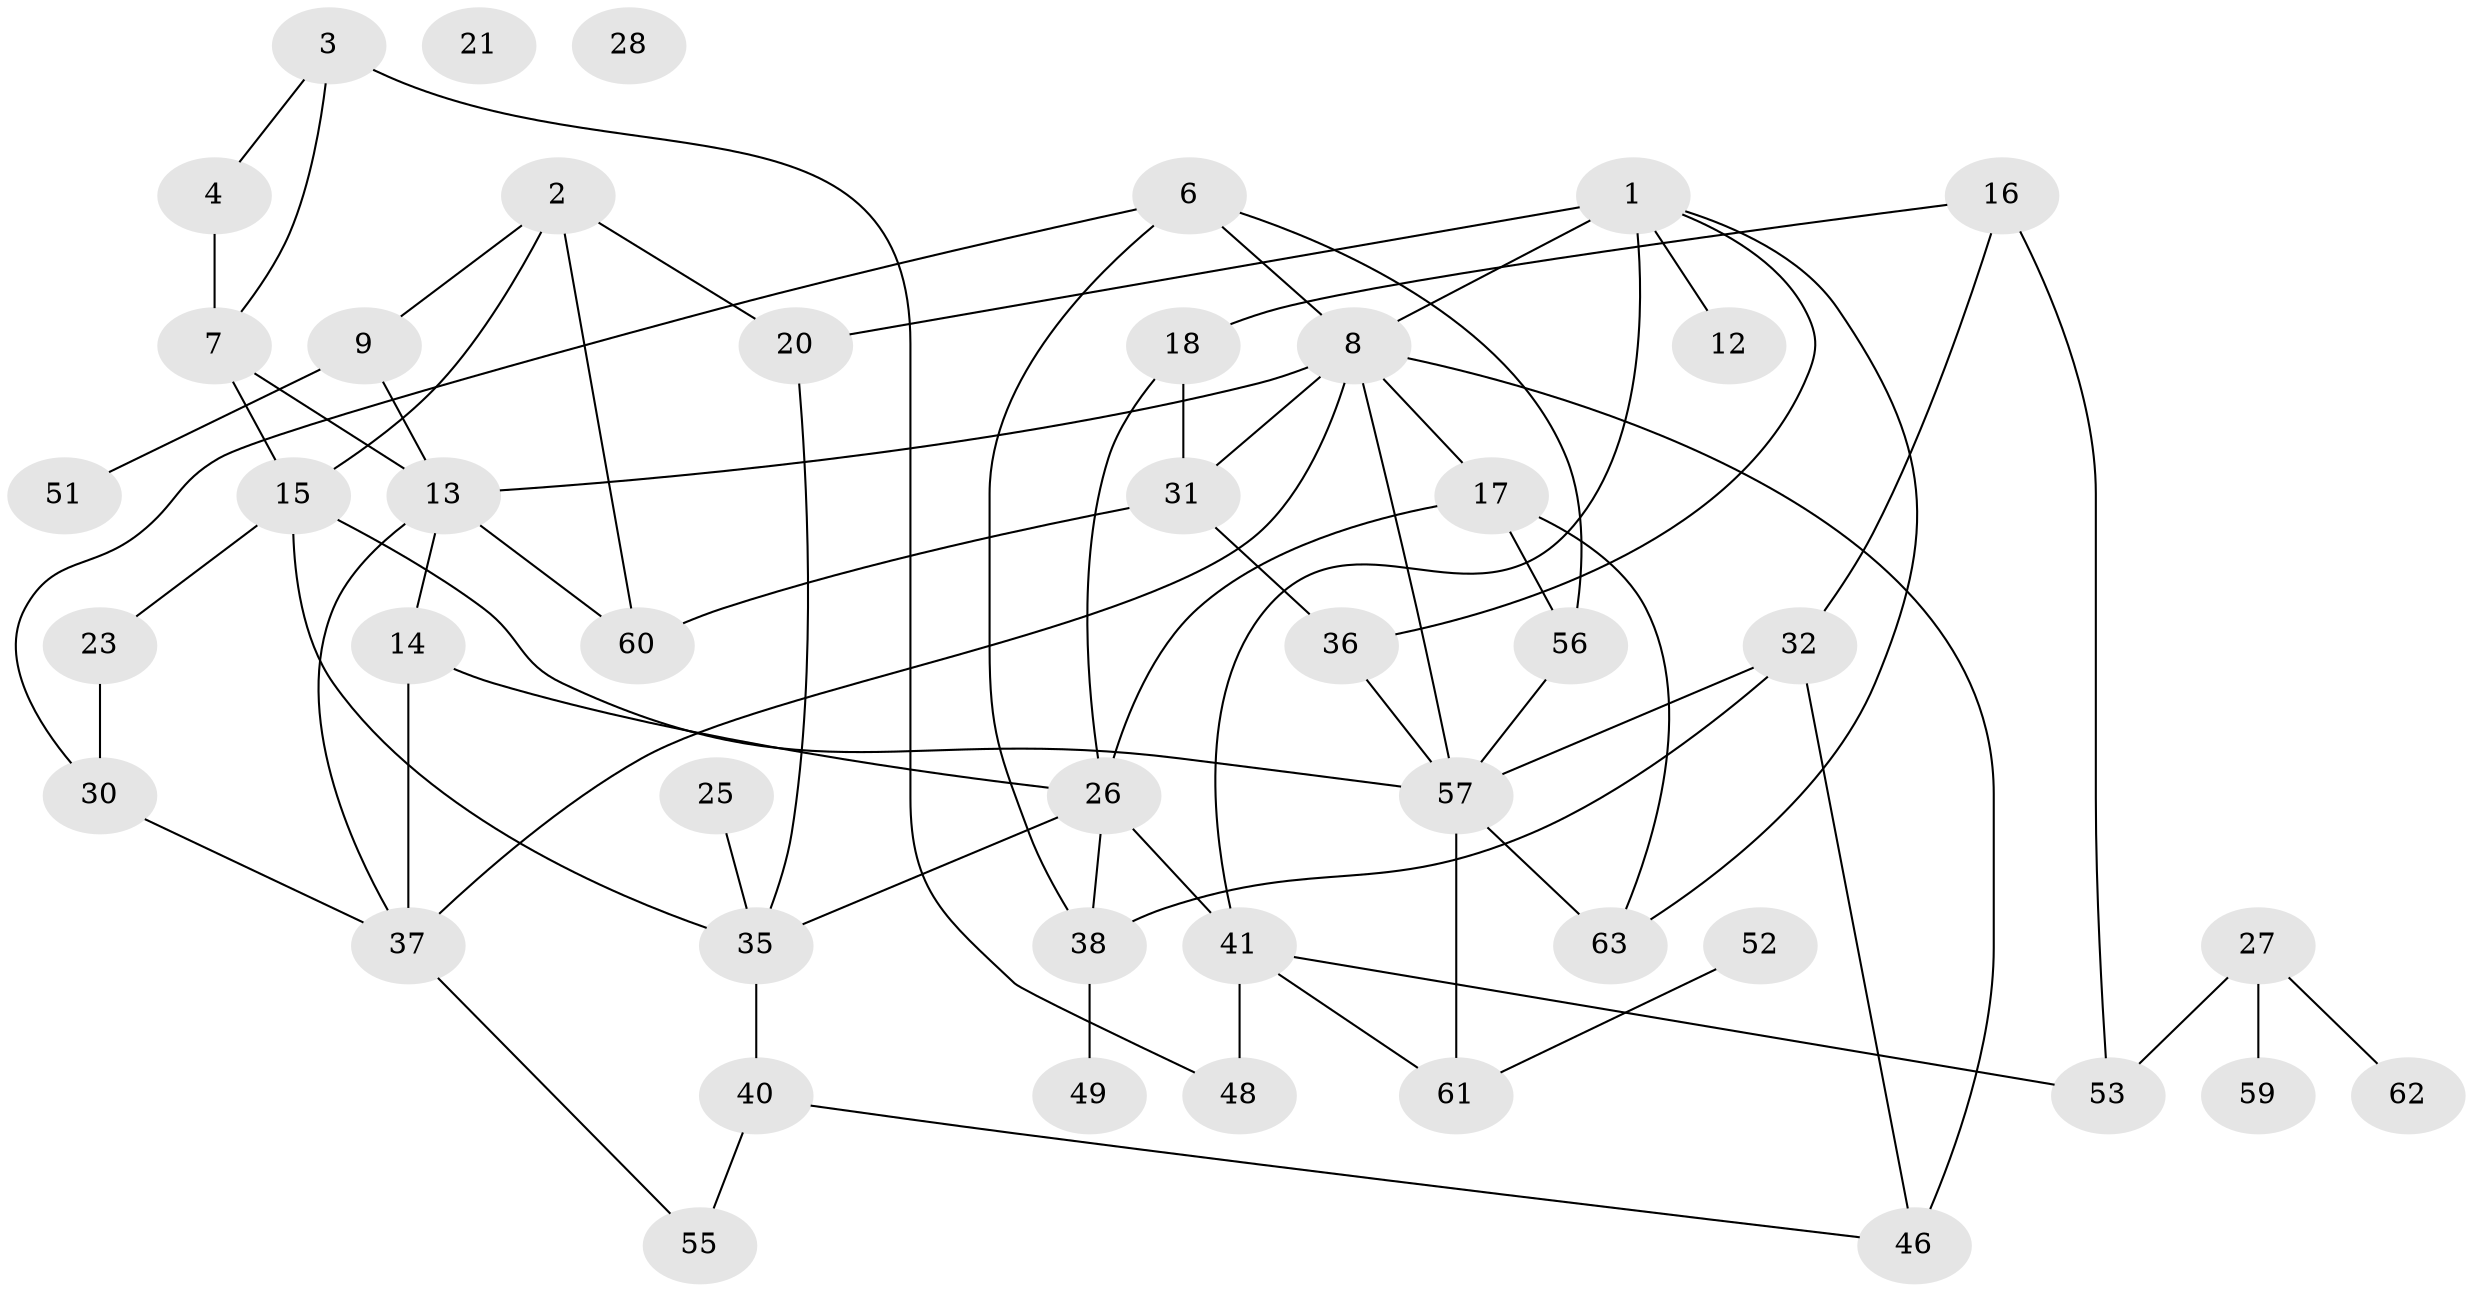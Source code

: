 // original degree distribution, {1: 0.15384615384615385, 3: 0.4461538461538462, 2: 0.13846153846153847, 4: 0.1076923076923077, 5: 0.09230769230769231, 0: 0.03076923076923077, 6: 0.015384615384615385, 7: 0.015384615384615385}
// Generated by graph-tools (version 1.1) at 2025/16/03/04/25 18:16:30]
// undirected, 45 vertices, 72 edges
graph export_dot {
graph [start="1"]
  node [color=gray90,style=filled];
  1 [super="+24"];
  2 [super="+5"];
  3 [super="+10"];
  4;
  6 [super="+47"];
  7;
  8 [super="+11+44"];
  9;
  12;
  13 [super="+19"];
  14;
  15 [super="+50+22"];
  16;
  17 [super="+33"];
  18 [super="+29"];
  20 [super="+45"];
  21;
  23;
  25;
  26;
  27 [super="+42"];
  28;
  30;
  31;
  32 [super="+54"];
  35;
  36;
  37;
  38;
  40;
  41 [super="+43"];
  46;
  48;
  49;
  51;
  52;
  53;
  55;
  56;
  57 [super="+58"];
  59;
  60;
  61;
  62;
  63;
  1 -- 20;
  1 -- 36;
  1 -- 8;
  1 -- 12;
  1 -- 63;
  1 -- 41;
  2 -- 60;
  2 -- 15;
  2 -- 9;
  2 -- 20;
  3 -- 48;
  3 -- 4;
  3 -- 7;
  4 -- 7;
  6 -- 38;
  6 -- 56;
  6 -- 8;
  6 -- 30;
  7 -- 15;
  7 -- 13;
  8 -- 37;
  8 -- 57;
  8 -- 31;
  8 -- 17;
  8 -- 46;
  8 -- 13;
  9 -- 51;
  9 -- 13;
  13 -- 37;
  13 -- 60;
  13 -- 14;
  14 -- 26;
  14 -- 37;
  15 -- 35;
  15 -- 57 [weight=2];
  15 -- 23;
  16 -- 32;
  16 -- 53;
  16 -- 18;
  17 -- 56;
  17 -- 63;
  17 -- 26;
  18 -- 26;
  18 -- 31;
  20 -- 35;
  23 -- 30;
  25 -- 35;
  26 -- 35;
  26 -- 38;
  26 -- 41;
  27 -- 59;
  27 -- 53;
  27 -- 62;
  30 -- 37;
  31 -- 36;
  31 -- 60;
  32 -- 38;
  32 -- 46;
  32 -- 57;
  35 -- 40;
  36 -- 57;
  37 -- 55;
  38 -- 49;
  40 -- 46;
  40 -- 55;
  41 -- 53;
  41 -- 61;
  41 -- 48;
  52 -- 61;
  56 -- 57;
  57 -- 61;
  57 -- 63;
}
